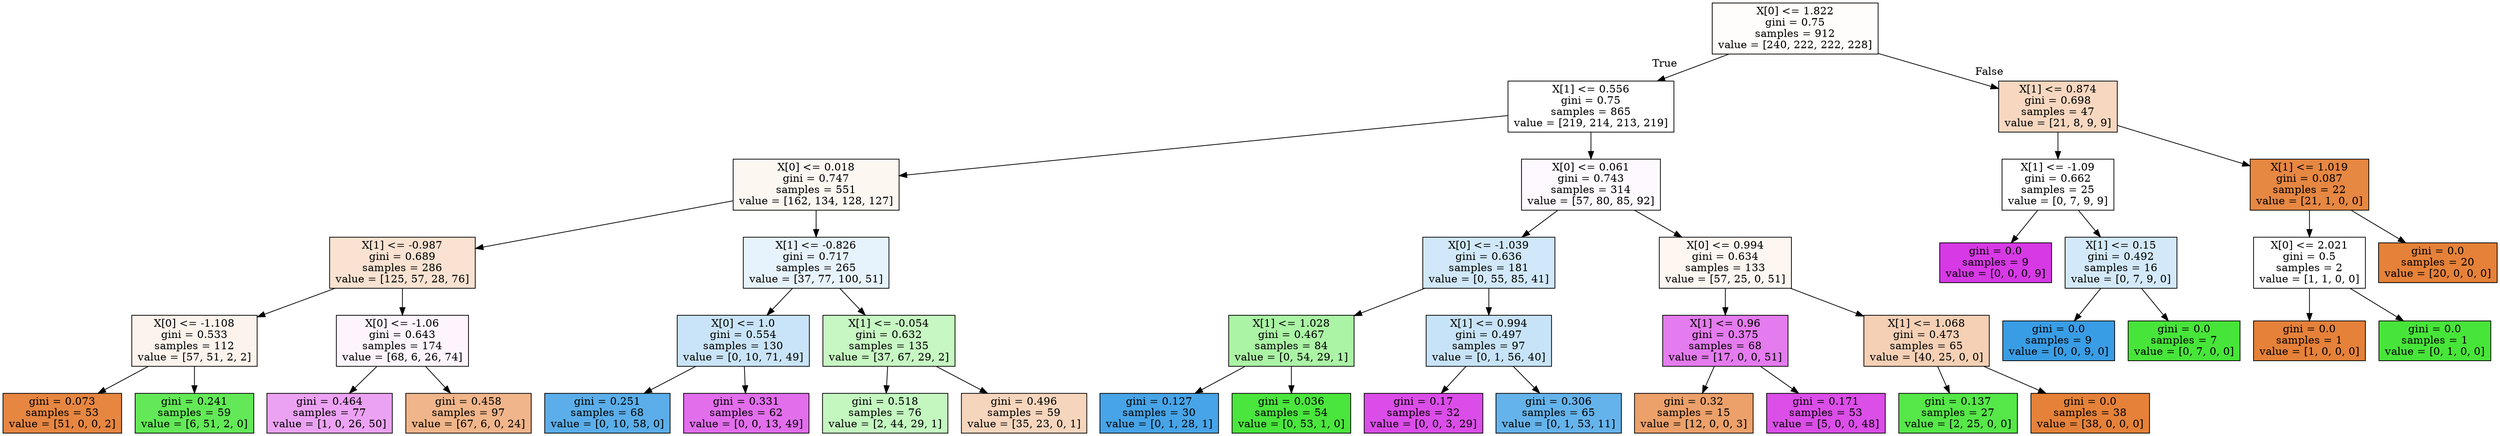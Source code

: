 digraph Tree {
node [shape=box, style="filled", color="black"] ;
0 [label="X[0] <= 1.822\ngini = 0.75\nsamples = 912\nvalue = [240, 222, 222, 228]", fillcolor="#fffdfc"] ;
1 [label="X[1] <= 0.556\ngini = 0.75\nsamples = 865\nvalue = [219, 214, 213, 219]", fillcolor="#ffffff"] ;
0 -> 1 [labeldistance=2.5, labelangle=45, headlabel="True"] ;
2 [label="X[0] <= 0.018\ngini = 0.747\nsamples = 551\nvalue = [162, 134, 128, 127]", fillcolor="#fdf7f2"] ;
1 -> 2 ;
3 [label="X[1] <= -0.987\ngini = 0.689\nsamples = 286\nvalue = [125, 57, 28, 76]", fillcolor="#f9e2d1"] ;
2 -> 3 ;
4 [label="X[0] <= -1.108\ngini = 0.533\nsamples = 112\nvalue = [57, 51, 2, 2]", fillcolor="#fcf3ec"] ;
3 -> 4 ;
5 [label="gini = 0.073\nsamples = 53\nvalue = [51, 0, 0, 2]", fillcolor="#e68641"] ;
4 -> 5 ;
6 [label="gini = 0.241\nsamples = 59\nvalue = [6, 51, 2, 0]", fillcolor="#63e957"] ;
4 -> 6 ;
7 [label="X[0] <= -1.06\ngini = 0.643\nsamples = 174\nvalue = [68, 6, 26, 74]", fillcolor="#fdf4fe"] ;
3 -> 7 ;
8 [label="gini = 0.464\nsamples = 77\nvalue = [1, 0, 26, 50]", fillcolor="#eca2f3"] ;
7 -> 8 ;
9 [label="gini = 0.458\nsamples = 97\nvalue = [67, 6, 0, 24]", fillcolor="#f0b58a"] ;
7 -> 9 ;
10 [label="X[1] <= -0.826\ngini = 0.717\nsamples = 265\nvalue = [37, 77, 100, 51]", fillcolor="#e7f3fc"] ;
2 -> 10 ;
11 [label="X[0] <= 1.0\ngini = 0.554\nsamples = 130\nvalue = [0, 10, 71, 49]", fillcolor="#c9e4f8"] ;
10 -> 11 ;
12 [label="gini = 0.251\nsamples = 68\nvalue = [0, 10, 58, 0]", fillcolor="#5baee9"] ;
11 -> 12 ;
13 [label="gini = 0.331\nsamples = 62\nvalue = [0, 0, 13, 49]", fillcolor="#e26eec"] ;
11 -> 13 ;
14 [label="X[1] <= -0.054\ngini = 0.632\nsamples = 135\nvalue = [37, 67, 29, 2]", fillcolor="#c7f7c2"] ;
10 -> 14 ;
15 [label="gini = 0.518\nsamples = 76\nvalue = [2, 44, 29, 1]", fillcolor="#c4f7c0"] ;
14 -> 15 ;
16 [label="gini = 0.496\nsamples = 59\nvalue = [35, 23, 0, 1]", fillcolor="#f6d5bd"] ;
14 -> 16 ;
17 [label="X[0] <= 0.061\ngini = 0.743\nsamples = 314\nvalue = [57, 80, 85, 92]", fillcolor="#fef9fe"] ;
1 -> 17 ;
18 [label="X[0] <= -1.039\ngini = 0.636\nsamples = 181\nvalue = [0, 55, 85, 41]", fillcolor="#d0e8f9"] ;
17 -> 18 ;
19 [label="X[1] <= 1.028\ngini = 0.467\nsamples = 84\nvalue = [0, 54, 29, 1]", fillcolor="#abf3a5"] ;
18 -> 19 ;
20 [label="gini = 0.127\nsamples = 30\nvalue = [0, 1, 28, 1]", fillcolor="#47a4e7"] ;
19 -> 20 ;
21 [label="gini = 0.036\nsamples = 54\nvalue = [0, 53, 1, 0]", fillcolor="#4ae53d"] ;
19 -> 21 ;
22 [label="X[1] <= 0.994\ngini = 0.497\nsamples = 97\nvalue = [0, 1, 56, 40]", fillcolor="#c7e3f8"] ;
18 -> 22 ;
23 [label="gini = 0.17\nsamples = 32\nvalue = [0, 0, 3, 29]", fillcolor="#db4de8"] ;
22 -> 23 ;
24 [label="gini = 0.306\nsamples = 65\nvalue = [0, 1, 53, 11]", fillcolor="#65b3eb"] ;
22 -> 24 ;
25 [label="X[0] <= 0.994\ngini = 0.634\nsamples = 133\nvalue = [57, 25, 0, 51]", fillcolor="#fdf6f1"] ;
17 -> 25 ;
26 [label="X[1] <= 0.96\ngini = 0.375\nsamples = 68\nvalue = [17, 0, 0, 51]", fillcolor="#e47bee"] ;
25 -> 26 ;
27 [label="gini = 0.32\nsamples = 15\nvalue = [12, 0, 0, 3]", fillcolor="#eca06a"] ;
26 -> 27 ;
28 [label="gini = 0.171\nsamples = 53\nvalue = [5, 0, 0, 48]", fillcolor="#db4ee8"] ;
26 -> 28 ;
29 [label="X[1] <= 1.068\ngini = 0.473\nsamples = 65\nvalue = [40, 25, 0, 0]", fillcolor="#f5d0b5"] ;
25 -> 29 ;
30 [label="gini = 0.137\nsamples = 27\nvalue = [2, 25, 0, 0]", fillcolor="#56e749"] ;
29 -> 30 ;
31 [label="gini = 0.0\nsamples = 38\nvalue = [38, 0, 0, 0]", fillcolor="#e58139"] ;
29 -> 31 ;
32 [label="X[1] <= 0.874\ngini = 0.698\nsamples = 47\nvalue = [21, 8, 9, 9]", fillcolor="#f7d7c0"] ;
0 -> 32 [labeldistance=2.5, labelangle=-45, headlabel="False"] ;
33 [label="X[1] <= -1.09\ngini = 0.662\nsamples = 25\nvalue = [0, 7, 9, 9]", fillcolor="#ffffff"] ;
32 -> 33 ;
34 [label="gini = 0.0\nsamples = 9\nvalue = [0, 0, 0, 9]", fillcolor="#d739e5"] ;
33 -> 34 ;
35 [label="X[1] <= 0.15\ngini = 0.492\nsamples = 16\nvalue = [0, 7, 9, 0]", fillcolor="#d3e9f9"] ;
33 -> 35 ;
36 [label="gini = 0.0\nsamples = 9\nvalue = [0, 0, 9, 0]", fillcolor="#399de5"] ;
35 -> 36 ;
37 [label="gini = 0.0\nsamples = 7\nvalue = [0, 7, 0, 0]", fillcolor="#47e539"] ;
35 -> 37 ;
38 [label="X[1] <= 1.019\ngini = 0.087\nsamples = 22\nvalue = [21, 1, 0, 0]", fillcolor="#e68742"] ;
32 -> 38 ;
39 [label="X[0] <= 2.021\ngini = 0.5\nsamples = 2\nvalue = [1, 1, 0, 0]", fillcolor="#ffffff"] ;
38 -> 39 ;
40 [label="gini = 0.0\nsamples = 1\nvalue = [1, 0, 0, 0]", fillcolor="#e58139"] ;
39 -> 40 ;
41 [label="gini = 0.0\nsamples = 1\nvalue = [0, 1, 0, 0]", fillcolor="#47e539"] ;
39 -> 41 ;
42 [label="gini = 0.0\nsamples = 20\nvalue = [20, 0, 0, 0]", fillcolor="#e58139"] ;
38 -> 42 ;
}